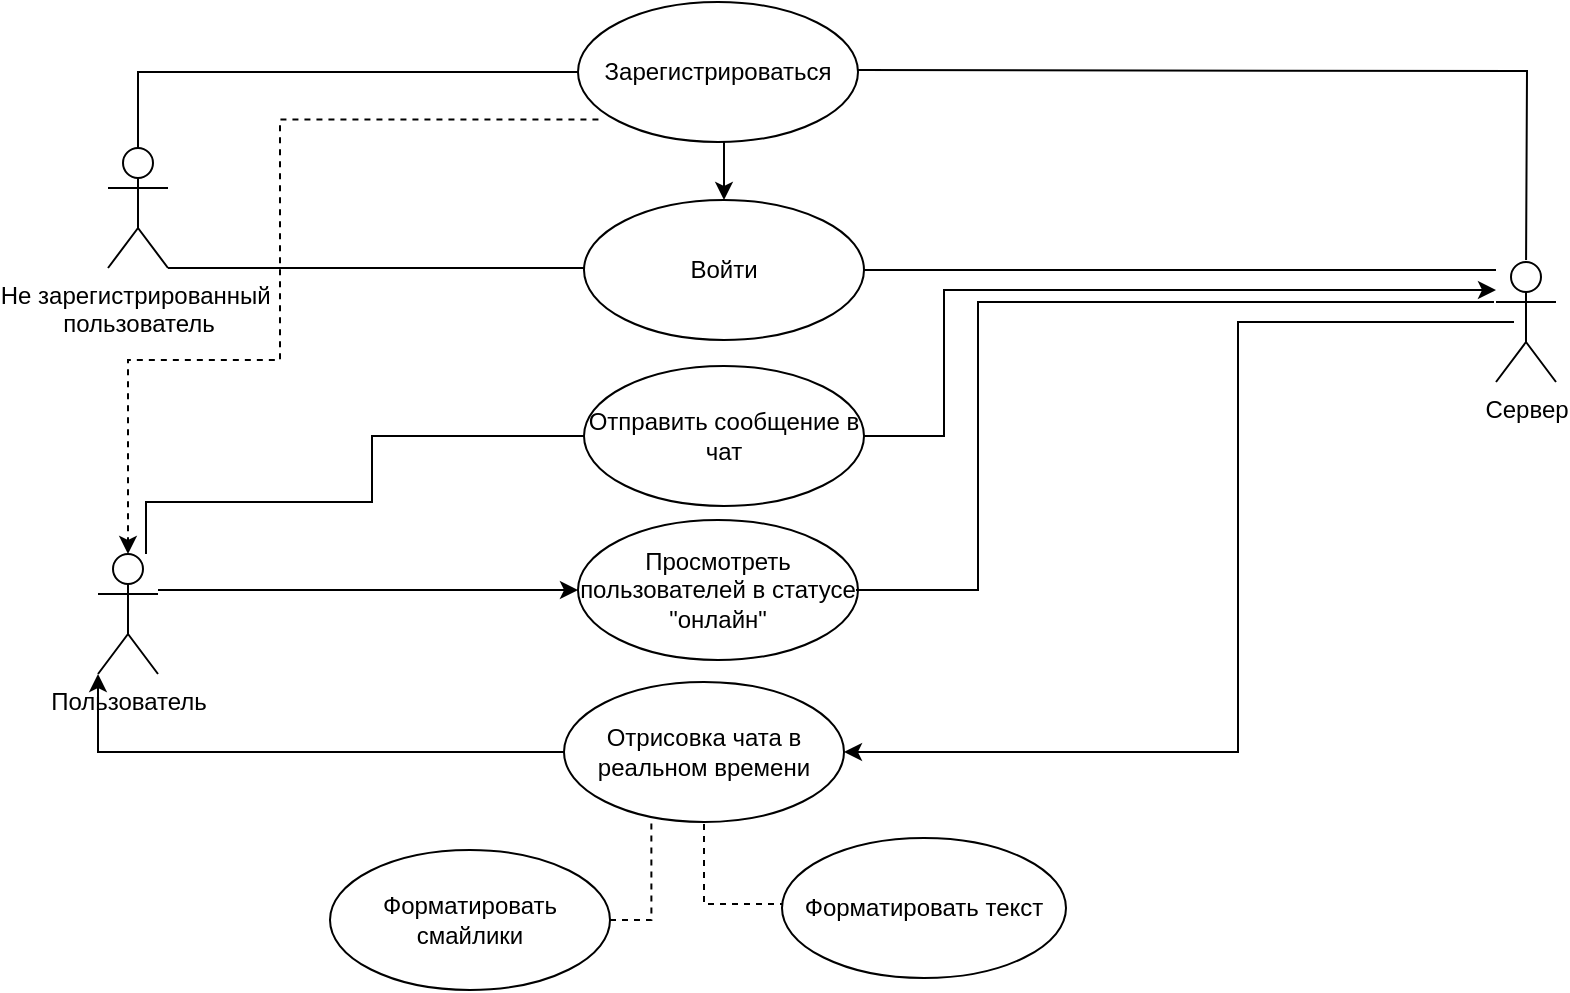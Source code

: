 <mxfile version="26.1.0">
  <diagram name="Страница — 1" id="2usP4syp8UvrXBP4re1a">
    <mxGraphModel grid="0" page="0" gridSize="10" guides="1" tooltips="1" connect="1" arrows="1" fold="1" pageScale="1" pageWidth="827" pageHeight="1169" math="0" shadow="0">
      <root>
        <mxCell id="0" />
        <mxCell id="1" parent="0" />
        <mxCell id="lczGnOsCeKaaDTbEXppR-1" value="Не зарегистрированный&amp;nbsp;&lt;div&gt;пользователь&lt;/div&gt;" style="shape=umlActor;verticalLabelPosition=bottom;verticalAlign=top;html=1;" vertex="1" parent="1">
          <mxGeometry x="4" y="197" width="30" height="60" as="geometry" />
        </mxCell>
        <mxCell id="9jH7Y1cVrpuNBp0HjyJq-3" style="edgeStyle=orthogonalEdgeStyle;rounded=0;orthogonalLoop=1;jettySize=auto;html=1;exitX=0;exitY=0.5;exitDx=0;exitDy=0;endArrow=none;startFill=0;" edge="1" parent="1" source="lczGnOsCeKaaDTbEXppR-2" target="lczGnOsCeKaaDTbEXppR-1">
          <mxGeometry relative="1" as="geometry" />
        </mxCell>
        <mxCell id="9jH7Y1cVrpuNBp0HjyJq-5" style="edgeStyle=orthogonalEdgeStyle;rounded=0;orthogonalLoop=1;jettySize=auto;html=1;endArrow=none;startFill=0;" edge="1" parent="1">
          <mxGeometry relative="1" as="geometry">
            <mxPoint x="379.0" y="158.034" as="sourcePoint" />
            <mxPoint x="713.034" y="253" as="targetPoint" />
          </mxGeometry>
        </mxCell>
        <mxCell id="WR9Xc4KZ0KYMc-Va4MN9-16" style="edgeStyle=orthogonalEdgeStyle;rounded=0;orthogonalLoop=1;jettySize=auto;html=1;entryX=0.5;entryY=0;entryDx=0;entryDy=0;" edge="1" parent="1" source="lczGnOsCeKaaDTbEXppR-2" target="lczGnOsCeKaaDTbEXppR-6">
          <mxGeometry relative="1" as="geometry">
            <Array as="points">
              <mxPoint x="312" y="204" />
              <mxPoint x="312" y="204" />
            </Array>
          </mxGeometry>
        </mxCell>
        <mxCell id="lczGnOsCeKaaDTbEXppR-2" value="Зарегистрироваться" style="ellipse;whiteSpace=wrap;html=1;" vertex="1" parent="1">
          <mxGeometry x="239" y="124" width="140" height="70" as="geometry" />
        </mxCell>
        <mxCell id="lczGnOsCeKaaDTbEXppR-3" value="Сервер" style="shape=umlActor;verticalLabelPosition=bottom;verticalAlign=top;html=1;" vertex="1" parent="1">
          <mxGeometry x="698" y="254" width="30" height="60" as="geometry" />
        </mxCell>
        <mxCell id="9jH7Y1cVrpuNBp0HjyJq-6" style="edgeStyle=orthogonalEdgeStyle;rounded=0;orthogonalLoop=1;jettySize=auto;html=1;endArrow=none;startFill=0;" edge="1" parent="1" source="lczGnOsCeKaaDTbEXppR-6" target="lczGnOsCeKaaDTbEXppR-3">
          <mxGeometry relative="1" as="geometry">
            <Array as="points">
              <mxPoint x="621" y="258" />
              <mxPoint x="621" y="258" />
            </Array>
          </mxGeometry>
        </mxCell>
        <mxCell id="9jH7Y1cVrpuNBp0HjyJq-8" style="edgeStyle=orthogonalEdgeStyle;rounded=0;orthogonalLoop=1;jettySize=auto;html=1;dashed=1;exitX=0.073;exitY=0.84;exitDx=0;exitDy=0;exitPerimeter=0;" edge="1" parent="1" source="lczGnOsCeKaaDTbEXppR-2" target="lczGnOsCeKaaDTbEXppR-8">
          <mxGeometry relative="1" as="geometry">
            <Array as="points">
              <mxPoint x="90" y="183" />
              <mxPoint x="90" y="303" />
              <mxPoint x="14" y="303" />
            </Array>
          </mxGeometry>
        </mxCell>
        <mxCell id="lczGnOsCeKaaDTbEXppR-6" value="Войти" style="ellipse;whiteSpace=wrap;html=1;" vertex="1" parent="1">
          <mxGeometry x="242" y="223" width="140" height="70" as="geometry" />
        </mxCell>
        <mxCell id="9jH7Y1cVrpuNBp0HjyJq-9" style="edgeStyle=orthogonalEdgeStyle;rounded=0;orthogonalLoop=1;jettySize=auto;html=1;entryX=0;entryY=0.5;entryDx=0;entryDy=0;endArrow=none;startFill=0;" edge="1" parent="1" source="lczGnOsCeKaaDTbEXppR-8" target="lczGnOsCeKaaDTbEXppR-10">
          <mxGeometry relative="1" as="geometry">
            <Array as="points">
              <mxPoint x="23" y="374" />
              <mxPoint x="136" y="374" />
              <mxPoint x="136" y="341" />
            </Array>
          </mxGeometry>
        </mxCell>
        <mxCell id="9jH7Y1cVrpuNBp0HjyJq-11" style="edgeStyle=orthogonalEdgeStyle;rounded=0;orthogonalLoop=1;jettySize=auto;html=1;entryX=0;entryY=0.5;entryDx=0;entryDy=0;endArrow=classic;startFill=0;startArrow=none;endFill=1;" edge="1" parent="1" source="lczGnOsCeKaaDTbEXppR-8" target="lczGnOsCeKaaDTbEXppR-11">
          <mxGeometry relative="1" as="geometry">
            <Array as="points">
              <mxPoint x="80" y="418" />
              <mxPoint x="80" y="418" />
            </Array>
          </mxGeometry>
        </mxCell>
        <mxCell id="WR9Xc4KZ0KYMc-Va4MN9-14" style="edgeStyle=orthogonalEdgeStyle;rounded=0;orthogonalLoop=1;jettySize=auto;html=1;entryX=0;entryY=0.5;entryDx=0;entryDy=0;exitX=1;exitY=1;exitDx=0;exitDy=0;exitPerimeter=0;endArrow=none;startFill=0;" edge="1" parent="1" source="lczGnOsCeKaaDTbEXppR-1" target="lczGnOsCeKaaDTbEXppR-6">
          <mxGeometry relative="1" as="geometry">
            <Array as="points">
              <mxPoint x="242" y="257" />
            </Array>
          </mxGeometry>
        </mxCell>
        <mxCell id="lczGnOsCeKaaDTbEXppR-8" value="Пользователь" style="shape=umlActor;verticalLabelPosition=bottom;verticalAlign=top;html=1;" vertex="1" parent="1">
          <mxGeometry x="-1" y="400" width="30" height="60" as="geometry" />
        </mxCell>
        <mxCell id="9jH7Y1cVrpuNBp0HjyJq-10" style="edgeStyle=orthogonalEdgeStyle;rounded=0;orthogonalLoop=1;jettySize=auto;html=1;endArrow=classic;startFill=0;endFill=1;" edge="1" parent="1" source="lczGnOsCeKaaDTbEXppR-10" target="lczGnOsCeKaaDTbEXppR-3">
          <mxGeometry relative="1" as="geometry">
            <Array as="points">
              <mxPoint x="422" y="341" />
              <mxPoint x="422" y="268" />
            </Array>
          </mxGeometry>
        </mxCell>
        <mxCell id="lczGnOsCeKaaDTbEXppR-10" value="Отправить сообщение в чат" style="ellipse;whiteSpace=wrap;html=1;" vertex="1" parent="1">
          <mxGeometry x="242" y="306" width="140" height="70" as="geometry" />
        </mxCell>
        <mxCell id="lczGnOsCeKaaDTbEXppR-11" value="Просмотреть пользователей в статусе &quot;онлайн&quot;" style="ellipse;whiteSpace=wrap;html=1;" vertex="1" parent="1">
          <mxGeometry x="239" y="383" width="140" height="70" as="geometry" />
        </mxCell>
        <mxCell id="9jH7Y1cVrpuNBp0HjyJq-15" style="edgeStyle=orthogonalEdgeStyle;rounded=0;orthogonalLoop=1;jettySize=auto;html=1;endArrow=none;startFill=0;entryX=0.5;entryY=1;entryDx=0;entryDy=0;exitX=0.5;exitY=0;exitDx=0;exitDy=0;dashed=1;" edge="1" parent="1" source="lczGnOsCeKaaDTbEXppR-12" target="lczGnOsCeKaaDTbEXppR-16">
          <mxGeometry relative="1" as="geometry">
            <Array as="points">
              <mxPoint x="412" y="575" />
              <mxPoint x="302" y="575" />
            </Array>
          </mxGeometry>
        </mxCell>
        <mxCell id="lczGnOsCeKaaDTbEXppR-12" value="Форматировать текст" style="ellipse;whiteSpace=wrap;html=1;" vertex="1" parent="1">
          <mxGeometry x="341" y="542" width="142" height="70" as="geometry" />
        </mxCell>
        <mxCell id="lczGnOsCeKaaDTbEXppR-15" value="Форматировать смайлики" style="ellipse;whiteSpace=wrap;html=1;" vertex="1" parent="1">
          <mxGeometry x="115" y="548" width="140" height="70" as="geometry" />
        </mxCell>
        <mxCell id="lczGnOsCeKaaDTbEXppR-16" value="Отрисовка чата в реальном времени" style="ellipse;whiteSpace=wrap;html=1;" vertex="1" parent="1">
          <mxGeometry x="232" y="464" width="140" height="70" as="geometry" />
        </mxCell>
        <mxCell id="9jH7Y1cVrpuNBp0HjyJq-13" style="edgeStyle=orthogonalEdgeStyle;rounded=0;orthogonalLoop=1;jettySize=auto;html=1;entryX=0;entryY=0.333;entryDx=0;entryDy=0;entryPerimeter=0;endArrow=none;startFill=0;" edge="1" parent="1">
          <mxGeometry relative="1" as="geometry">
            <mxPoint x="378" y="418" as="sourcePoint" />
            <mxPoint x="697.0" y="274" as="targetPoint" />
            <Array as="points">
              <mxPoint x="439" y="418" />
              <mxPoint x="439" y="274" />
            </Array>
          </mxGeometry>
        </mxCell>
        <mxCell id="9jH7Y1cVrpuNBp0HjyJq-17" style="edgeStyle=orthogonalEdgeStyle;rounded=0;orthogonalLoop=1;jettySize=auto;html=1;entryX=0.312;entryY=0.981;entryDx=0;entryDy=0;entryPerimeter=0;endArrow=none;startFill=0;dashed=1;" edge="1" parent="1" source="lczGnOsCeKaaDTbEXppR-15" target="lczGnOsCeKaaDTbEXppR-16">
          <mxGeometry relative="1" as="geometry">
            <Array as="points">
              <mxPoint x="276" y="583" />
            </Array>
          </mxGeometry>
        </mxCell>
        <mxCell id="9jH7Y1cVrpuNBp0HjyJq-21" style="edgeStyle=orthogonalEdgeStyle;rounded=0;orthogonalLoop=1;jettySize=auto;html=1;entryX=0;entryY=1;entryDx=0;entryDy=0;entryPerimeter=0;endArrow=classic;startFill=0;endFill=1;" edge="1" parent="1" source="lczGnOsCeKaaDTbEXppR-16" target="lczGnOsCeKaaDTbEXppR-8">
          <mxGeometry relative="1" as="geometry" />
        </mxCell>
        <mxCell id="WR9Xc4KZ0KYMc-Va4MN9-13" style="edgeStyle=orthogonalEdgeStyle;rounded=0;orthogonalLoop=1;jettySize=auto;html=1;entryX=0;entryY=0.333;entryDx=0;entryDy=0;entryPerimeter=0;endArrow=none;startFill=1;exitX=1;exitY=0.5;exitDx=0;exitDy=0;startArrow=classic;" edge="1" parent="1" source="lczGnOsCeKaaDTbEXppR-16">
          <mxGeometry relative="1" as="geometry">
            <mxPoint x="388" y="428" as="sourcePoint" />
            <mxPoint x="707.0" y="284" as="targetPoint" />
            <Array as="points">
              <mxPoint x="569" y="499" />
              <mxPoint x="569" y="284" />
            </Array>
          </mxGeometry>
        </mxCell>
      </root>
    </mxGraphModel>
  </diagram>
</mxfile>
